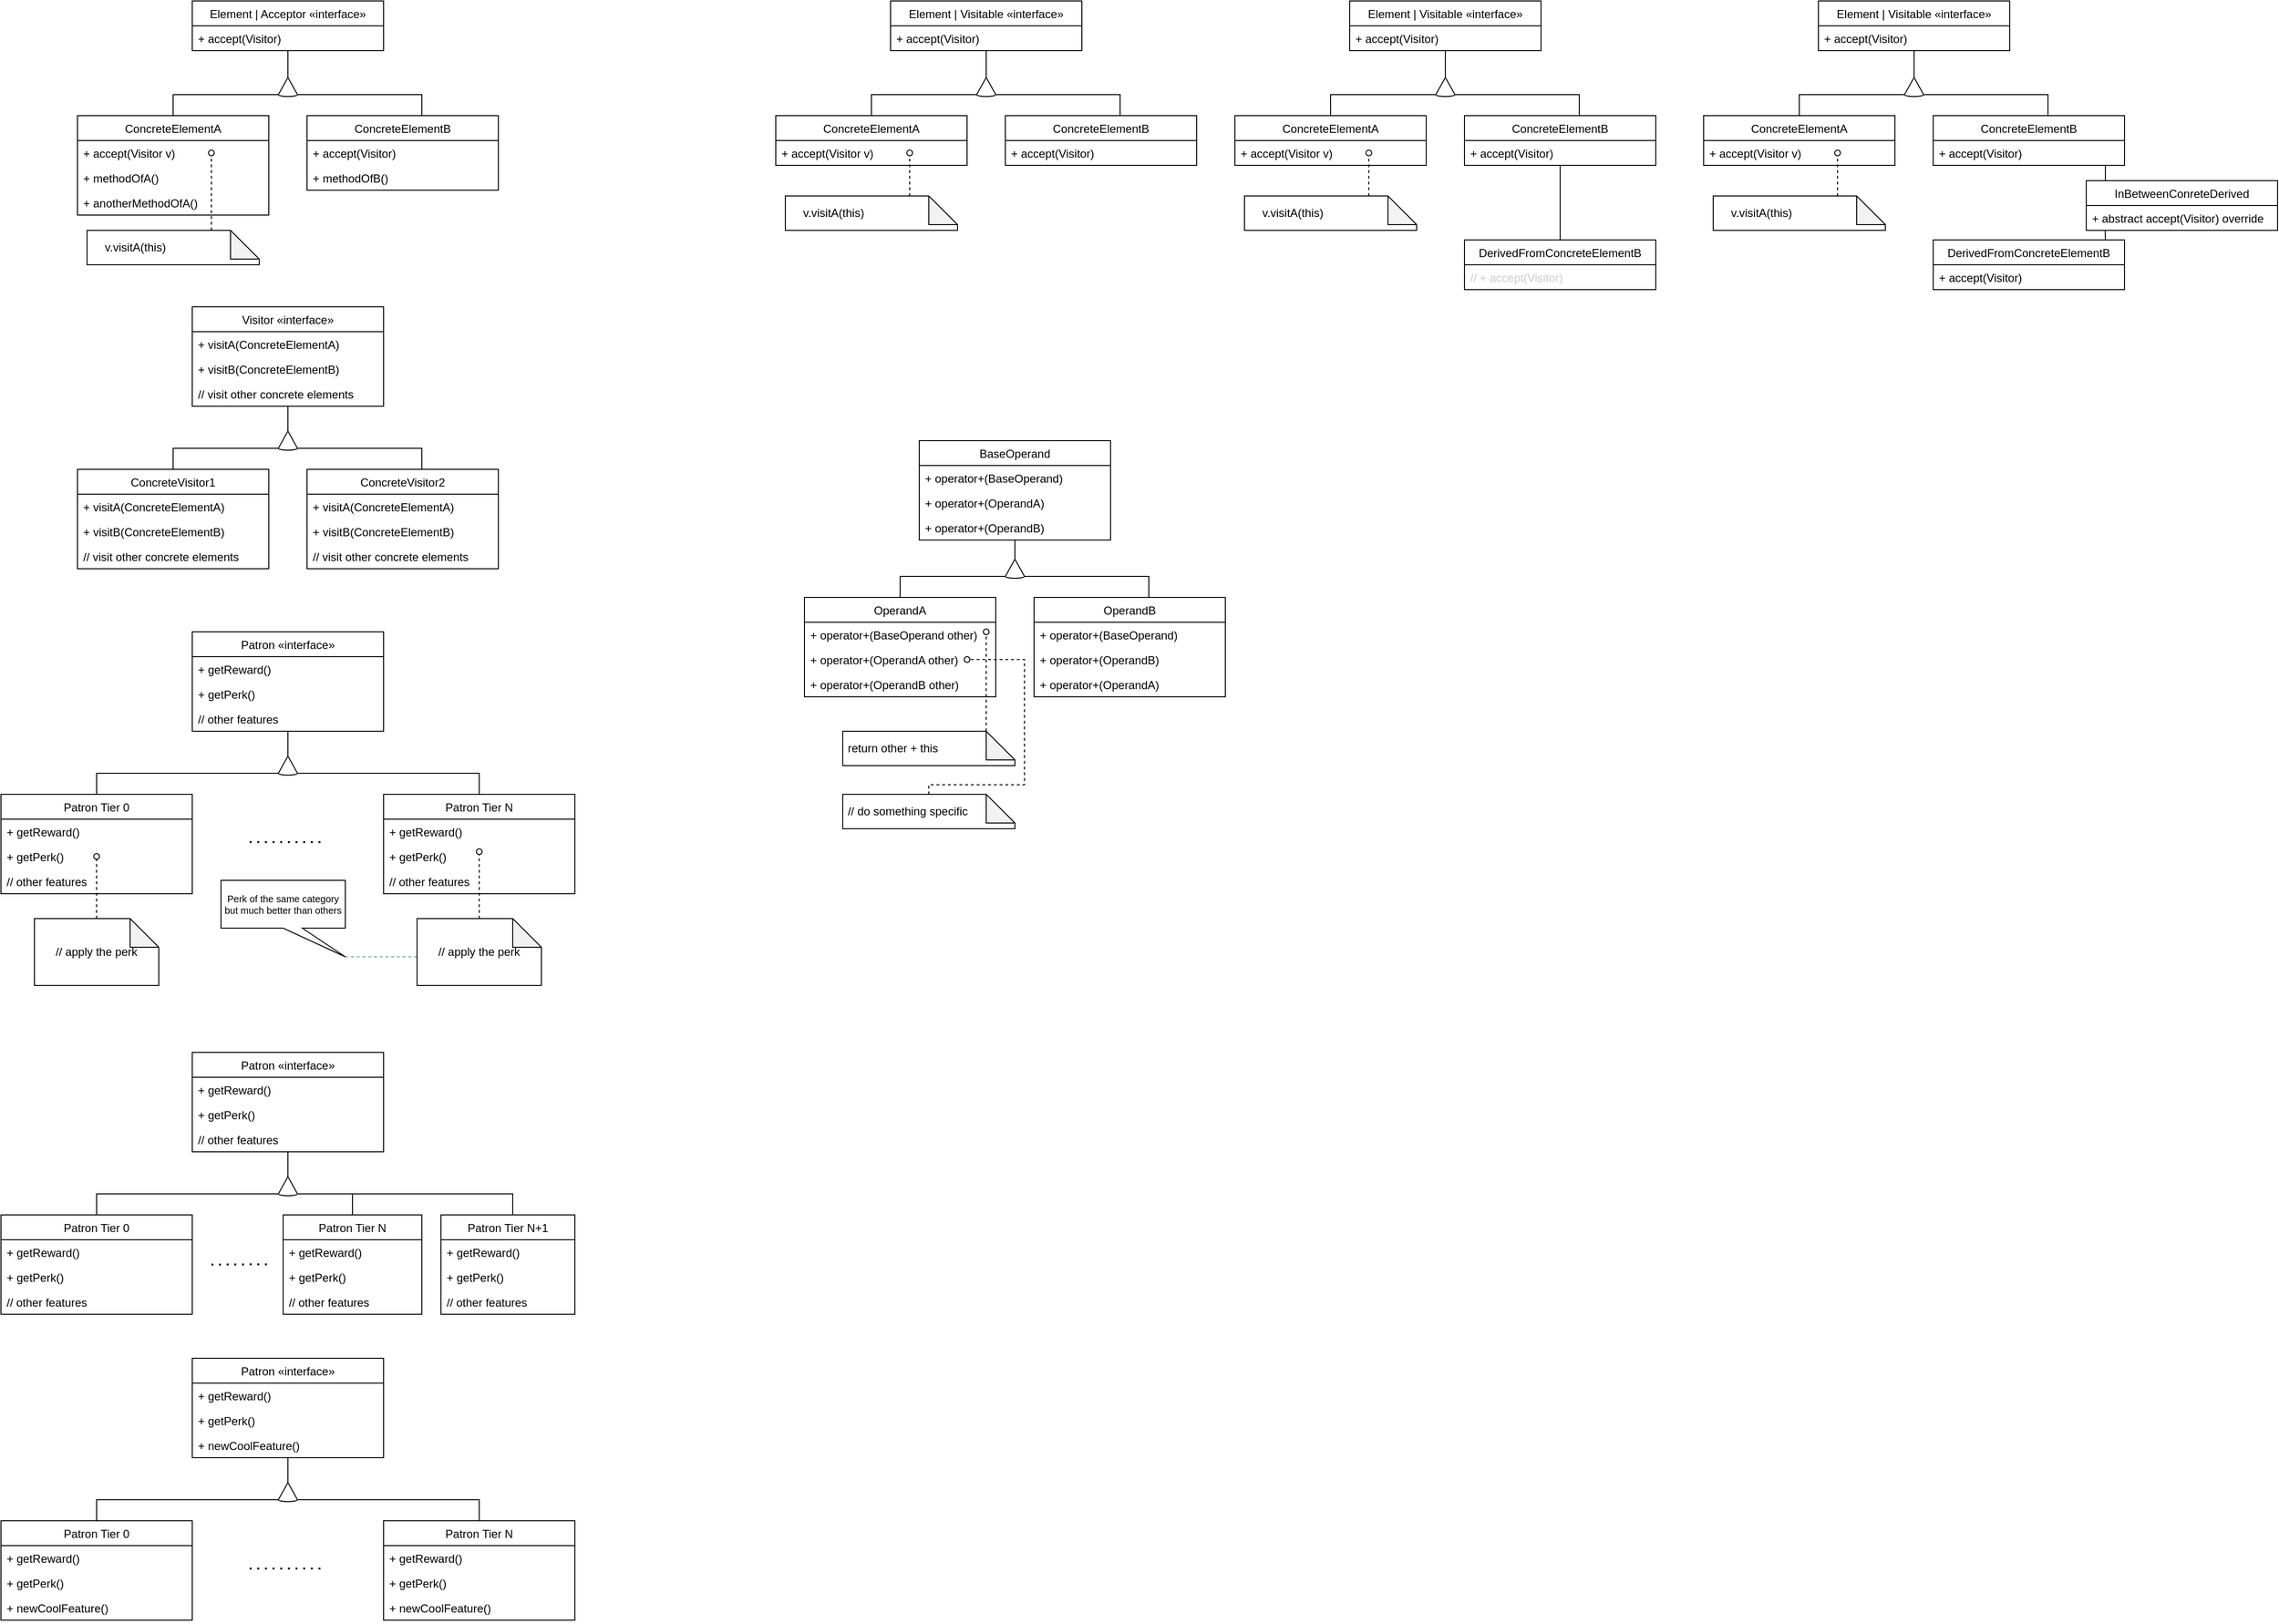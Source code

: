 <mxfile version="14.7.3" type="github">
  <diagram id="_Dd1A1KBCduR1pFw2VES" name="Page-1">
    <mxGraphModel dx="949" dy="552" grid="1" gridSize="10" guides="1" tooltips="1" connect="1" arrows="1" fold="1" page="0" pageScale="1" pageWidth="827" pageHeight="1169" math="0" shadow="0">
      <root>
        <mxCell id="0" />
        <mxCell id="1" parent="0" />
        <mxCell id="0x2X1rSJrQw2ZdYWybP3-11" value="Element | Acceptor «interface»" style="swimlane;fontStyle=0;childLayout=stackLayout;horizontal=1;startSize=26;fillColor=none;horizontalStack=0;resizeParent=1;resizeParentMax=0;resizeLast=0;collapsible=1;marginBottom=0;" parent="1" vertex="1">
          <mxGeometry x="320" y="200" width="200" height="52" as="geometry" />
        </mxCell>
        <mxCell id="0x2X1rSJrQw2ZdYWybP3-14" value="+ accept(Visitor)" style="text;strokeColor=none;fillColor=none;align=left;verticalAlign=top;spacingLeft=4;spacingRight=4;overflow=hidden;rotatable=0;points=[[0,0.5],[1,0.5]];portConstraint=eastwest;" parent="0x2X1rSJrQw2ZdYWybP3-11" vertex="1">
          <mxGeometry y="26" width="200" height="26" as="geometry" />
        </mxCell>
        <mxCell id="0x2X1rSJrQw2ZdYWybP3-24" style="edgeStyle=orthogonalEdgeStyle;rounded=0;orthogonalLoop=1;jettySize=auto;html=1;entryX=0;entryY=0;entryDx=0;entryDy=18;entryPerimeter=0;endArrow=none;endFill=0;" parent="1" source="0x2X1rSJrQw2ZdYWybP3-16" target="0x2X1rSJrQw2ZdYWybP3-20" edge="1">
          <mxGeometry relative="1" as="geometry">
            <Array as="points">
              <mxPoint x="300" y="298" />
            </Array>
          </mxGeometry>
        </mxCell>
        <mxCell id="0x2X1rSJrQw2ZdYWybP3-16" value="ConcreteElementA" style="swimlane;fontStyle=0;childLayout=stackLayout;horizontal=1;startSize=26;fillColor=none;horizontalStack=0;resizeParent=1;resizeParentMax=0;resizeLast=0;collapsible=1;marginBottom=0;" parent="1" vertex="1">
          <mxGeometry x="200" y="320" width="200" height="104" as="geometry" />
        </mxCell>
        <mxCell id="0x2X1rSJrQw2ZdYWybP3-17" value="+ accept(Visitor v)" style="text;strokeColor=none;fillColor=none;align=left;verticalAlign=top;spacingLeft=4;spacingRight=4;overflow=hidden;rotatable=0;points=[[0,0.5],[1,0.5]];portConstraint=eastwest;" parent="0x2X1rSJrQw2ZdYWybP3-16" vertex="1">
          <mxGeometry y="26" width="200" height="26" as="geometry" />
        </mxCell>
        <mxCell id="0x2X1rSJrQw2ZdYWybP3-21" value="+ methodOfA()" style="text;strokeColor=none;fillColor=none;align=left;verticalAlign=top;spacingLeft=4;spacingRight=4;overflow=hidden;rotatable=0;points=[[0,0.5],[1,0.5]];portConstraint=eastwest;" parent="0x2X1rSJrQw2ZdYWybP3-16" vertex="1">
          <mxGeometry y="52" width="200" height="26" as="geometry" />
        </mxCell>
        <mxCell id="0x2X1rSJrQw2ZdYWybP3-130" style="edgeStyle=orthogonalEdgeStyle;rounded=0;orthogonalLoop=1;jettySize=auto;html=1;dashed=1;endArrow=oval;endFill=0;" parent="0x2X1rSJrQw2ZdYWybP3-16" source="0x2X1rSJrQw2ZdYWybP3-129" edge="1">
          <mxGeometry relative="1" as="geometry">
            <mxPoint x="140.0" y="104.0" as="sourcePoint" />
            <mxPoint x="140" y="39.0" as="targetPoint" />
            <Array as="points">
              <mxPoint x="140" y="100" />
              <mxPoint x="140" y="100" />
            </Array>
          </mxGeometry>
        </mxCell>
        <mxCell id="0x2X1rSJrQw2ZdYWybP3-22" value="+ anotherMethodOfA()" style="text;strokeColor=none;fillColor=none;align=left;verticalAlign=top;spacingLeft=4;spacingRight=4;overflow=hidden;rotatable=0;points=[[0,0.5],[1,0.5]];portConstraint=eastwest;" parent="0x2X1rSJrQw2ZdYWybP3-16" vertex="1">
          <mxGeometry y="78" width="200" height="26" as="geometry" />
        </mxCell>
        <mxCell id="0x2X1rSJrQw2ZdYWybP3-25" style="edgeStyle=orthogonalEdgeStyle;rounded=0;orthogonalLoop=1;jettySize=auto;html=1;entryX=0;entryY=0;entryDx=20;entryDy=18;entryPerimeter=0;endArrow=none;endFill=0;" parent="1" source="0x2X1rSJrQw2ZdYWybP3-18" target="0x2X1rSJrQw2ZdYWybP3-20" edge="1">
          <mxGeometry relative="1" as="geometry">
            <Array as="points">
              <mxPoint x="560" y="298" />
            </Array>
          </mxGeometry>
        </mxCell>
        <mxCell id="0x2X1rSJrQw2ZdYWybP3-18" value="ConcreteElementB" style="swimlane;fontStyle=0;childLayout=stackLayout;horizontal=1;startSize=26;fillColor=none;horizontalStack=0;resizeParent=1;resizeParentMax=0;resizeLast=0;collapsible=1;marginBottom=0;" parent="1" vertex="1">
          <mxGeometry x="440" y="320" width="200" height="78" as="geometry" />
        </mxCell>
        <mxCell id="0x2X1rSJrQw2ZdYWybP3-19" value="+ accept(Visitor)" style="text;strokeColor=none;fillColor=none;align=left;verticalAlign=top;spacingLeft=4;spacingRight=4;overflow=hidden;rotatable=0;points=[[0,0.5],[1,0.5]];portConstraint=eastwest;" parent="0x2X1rSJrQw2ZdYWybP3-18" vertex="1">
          <mxGeometry y="26" width="200" height="26" as="geometry" />
        </mxCell>
        <mxCell id="0x2X1rSJrQw2ZdYWybP3-23" value="+ methodOfB()" style="text;strokeColor=none;fillColor=none;align=left;verticalAlign=top;spacingLeft=4;spacingRight=4;overflow=hidden;rotatable=0;points=[[0,0.5],[1,0.5]];portConstraint=eastwest;" parent="0x2X1rSJrQw2ZdYWybP3-18" vertex="1">
          <mxGeometry y="52" width="200" height="26" as="geometry" />
        </mxCell>
        <mxCell id="0x2X1rSJrQw2ZdYWybP3-26" style="edgeStyle=orthogonalEdgeStyle;rounded=0;orthogonalLoop=1;jettySize=auto;html=1;endArrow=none;endFill=0;" parent="1" source="0x2X1rSJrQw2ZdYWybP3-20" target="0x2X1rSJrQw2ZdYWybP3-11" edge="1">
          <mxGeometry relative="1" as="geometry" />
        </mxCell>
        <mxCell id="0x2X1rSJrQw2ZdYWybP3-20" value="" style="verticalLabelPosition=bottom;verticalAlign=top;html=1;shape=mxgraph.basic.cone2;dx=0.5;dy=0.9;" parent="1" vertex="1">
          <mxGeometry x="410" y="280" width="20" height="20" as="geometry" />
        </mxCell>
        <mxCell id="0x2X1rSJrQw2ZdYWybP3-27" value="Visitor «interface»" style="swimlane;fontStyle=0;childLayout=stackLayout;horizontal=1;startSize=26;fillColor=none;horizontalStack=0;resizeParent=1;resizeParentMax=0;resizeLast=0;collapsible=1;marginBottom=0;" parent="1" vertex="1">
          <mxGeometry x="320" y="520" width="200" height="104" as="geometry" />
        </mxCell>
        <mxCell id="0x2X1rSJrQw2ZdYWybP3-28" value="+ visitA(ConcreteElementA)" style="text;strokeColor=none;fillColor=none;align=left;verticalAlign=top;spacingLeft=4;spacingRight=4;overflow=hidden;rotatable=0;points=[[0,0.5],[1,0.5]];portConstraint=eastwest;" parent="0x2X1rSJrQw2ZdYWybP3-27" vertex="1">
          <mxGeometry y="26" width="200" height="26" as="geometry" />
        </mxCell>
        <mxCell id="0x2X1rSJrQw2ZdYWybP3-40" value="+ visitB(ConcreteElementB)" style="text;strokeColor=none;fillColor=none;align=left;verticalAlign=top;spacingLeft=4;spacingRight=4;overflow=hidden;rotatable=0;points=[[0,0.5],[1,0.5]];portConstraint=eastwest;" parent="0x2X1rSJrQw2ZdYWybP3-27" vertex="1">
          <mxGeometry y="52" width="200" height="26" as="geometry" />
        </mxCell>
        <mxCell id="0x2X1rSJrQw2ZdYWybP3-41" value="// visit other concrete elements" style="text;strokeColor=none;fillColor=none;align=left;verticalAlign=top;spacingLeft=4;spacingRight=4;overflow=hidden;rotatable=0;points=[[0,0.5],[1,0.5]];portConstraint=eastwest;" parent="0x2X1rSJrQw2ZdYWybP3-27" vertex="1">
          <mxGeometry y="78" width="200" height="26" as="geometry" />
        </mxCell>
        <mxCell id="0x2X1rSJrQw2ZdYWybP3-29" style="edgeStyle=orthogonalEdgeStyle;rounded=0;orthogonalLoop=1;jettySize=auto;html=1;entryX=0;entryY=0;entryDx=0;entryDy=18;entryPerimeter=0;endArrow=none;endFill=0;" parent="1" source="0x2X1rSJrQw2ZdYWybP3-30" target="0x2X1rSJrQw2ZdYWybP3-39" edge="1">
          <mxGeometry relative="1" as="geometry">
            <Array as="points">
              <mxPoint x="300" y="668" />
            </Array>
          </mxGeometry>
        </mxCell>
        <mxCell id="0x2X1rSJrQw2ZdYWybP3-30" value="ConcreteVisitor1" style="swimlane;fontStyle=0;childLayout=stackLayout;horizontal=1;startSize=26;fillColor=none;horizontalStack=0;resizeParent=1;resizeParentMax=0;resizeLast=0;collapsible=1;marginBottom=0;" parent="1" vertex="1">
          <mxGeometry x="200" y="690" width="200" height="104" as="geometry" />
        </mxCell>
        <mxCell id="0x2X1rSJrQw2ZdYWybP3-42" value="+ visitA(ConcreteElementA)" style="text;strokeColor=none;fillColor=none;align=left;verticalAlign=top;spacingLeft=4;spacingRight=4;overflow=hidden;rotatable=0;points=[[0,0.5],[1,0.5]];portConstraint=eastwest;" parent="0x2X1rSJrQw2ZdYWybP3-30" vertex="1">
          <mxGeometry y="26" width="200" height="26" as="geometry" />
        </mxCell>
        <mxCell id="0x2X1rSJrQw2ZdYWybP3-43" value="+ visitB(ConcreteElementB)" style="text;strokeColor=none;fillColor=none;align=left;verticalAlign=top;spacingLeft=4;spacingRight=4;overflow=hidden;rotatable=0;points=[[0,0.5],[1,0.5]];portConstraint=eastwest;" parent="0x2X1rSJrQw2ZdYWybP3-30" vertex="1">
          <mxGeometry y="52" width="200" height="26" as="geometry" />
        </mxCell>
        <mxCell id="0x2X1rSJrQw2ZdYWybP3-44" value="// visit other concrete elements" style="text;strokeColor=none;fillColor=none;align=left;verticalAlign=top;spacingLeft=4;spacingRight=4;overflow=hidden;rotatable=0;points=[[0,0.5],[1,0.5]];portConstraint=eastwest;" parent="0x2X1rSJrQw2ZdYWybP3-30" vertex="1">
          <mxGeometry y="78" width="200" height="26" as="geometry" />
        </mxCell>
        <mxCell id="0x2X1rSJrQw2ZdYWybP3-34" style="edgeStyle=orthogonalEdgeStyle;rounded=0;orthogonalLoop=1;jettySize=auto;html=1;entryX=0;entryY=0;entryDx=20;entryDy=18;entryPerimeter=0;endArrow=none;endFill=0;" parent="1" source="0x2X1rSJrQw2ZdYWybP3-35" target="0x2X1rSJrQw2ZdYWybP3-39" edge="1">
          <mxGeometry relative="1" as="geometry">
            <Array as="points">
              <mxPoint x="560" y="668" />
            </Array>
          </mxGeometry>
        </mxCell>
        <mxCell id="0x2X1rSJrQw2ZdYWybP3-35" value="ConcreteVisitor2" style="swimlane;fontStyle=0;childLayout=stackLayout;horizontal=1;startSize=26;fillColor=none;horizontalStack=0;resizeParent=1;resizeParentMax=0;resizeLast=0;collapsible=1;marginBottom=0;" parent="1" vertex="1">
          <mxGeometry x="440" y="690" width="200" height="104" as="geometry" />
        </mxCell>
        <mxCell id="0x2X1rSJrQw2ZdYWybP3-45" value="+ visitA(ConcreteElementA)" style="text;strokeColor=none;fillColor=none;align=left;verticalAlign=top;spacingLeft=4;spacingRight=4;overflow=hidden;rotatable=0;points=[[0,0.5],[1,0.5]];portConstraint=eastwest;" parent="0x2X1rSJrQw2ZdYWybP3-35" vertex="1">
          <mxGeometry y="26" width="200" height="26" as="geometry" />
        </mxCell>
        <mxCell id="0x2X1rSJrQw2ZdYWybP3-47" value="+ visitB(ConcreteElementB)" style="text;strokeColor=none;fillColor=none;align=left;verticalAlign=top;spacingLeft=4;spacingRight=4;overflow=hidden;rotatable=0;points=[[0,0.5],[1,0.5]];portConstraint=eastwest;" parent="0x2X1rSJrQw2ZdYWybP3-35" vertex="1">
          <mxGeometry y="52" width="200" height="26" as="geometry" />
        </mxCell>
        <mxCell id="0x2X1rSJrQw2ZdYWybP3-46" value="// visit other concrete elements" style="text;strokeColor=none;fillColor=none;align=left;verticalAlign=top;spacingLeft=4;spacingRight=4;overflow=hidden;rotatable=0;points=[[0,0.5],[1,0.5]];portConstraint=eastwest;" parent="0x2X1rSJrQw2ZdYWybP3-35" vertex="1">
          <mxGeometry y="78" width="200" height="26" as="geometry" />
        </mxCell>
        <mxCell id="0x2X1rSJrQw2ZdYWybP3-38" style="edgeStyle=orthogonalEdgeStyle;rounded=0;orthogonalLoop=1;jettySize=auto;html=1;endArrow=none;endFill=0;" parent="1" source="0x2X1rSJrQw2ZdYWybP3-39" target="0x2X1rSJrQw2ZdYWybP3-27" edge="1">
          <mxGeometry relative="1" as="geometry" />
        </mxCell>
        <mxCell id="0x2X1rSJrQw2ZdYWybP3-39" value="" style="verticalLabelPosition=bottom;verticalAlign=top;html=1;shape=mxgraph.basic.cone2;dx=0.5;dy=0.9;" parent="1" vertex="1">
          <mxGeometry x="410" y="650" width="20" height="20" as="geometry" />
        </mxCell>
        <mxCell id="0x2X1rSJrQw2ZdYWybP3-53" value="Patron «interface»" style="swimlane;fontStyle=0;childLayout=stackLayout;horizontal=1;startSize=26;fillColor=#FFFFFF;horizontalStack=0;resizeParent=1;resizeParentMax=0;resizeLast=0;collapsible=1;marginBottom=0;" parent="1" vertex="1">
          <mxGeometry x="320" y="860" width="200" height="104" as="geometry" />
        </mxCell>
        <mxCell id="0x2X1rSJrQw2ZdYWybP3-54" value="+ getReward()" style="text;strokeColor=none;fillColor=none;align=left;verticalAlign=top;spacingLeft=4;spacingRight=4;overflow=hidden;rotatable=0;points=[[0,0.5],[1,0.5]];portConstraint=eastwest;" parent="0x2X1rSJrQw2ZdYWybP3-53" vertex="1">
          <mxGeometry y="26" width="200" height="26" as="geometry" />
        </mxCell>
        <mxCell id="0x2X1rSJrQw2ZdYWybP3-55" value="+ getPerk()" style="text;strokeColor=none;fillColor=none;align=left;verticalAlign=top;spacingLeft=4;spacingRight=4;overflow=hidden;rotatable=0;points=[[0,0.5],[1,0.5]];portConstraint=eastwest;" parent="0x2X1rSJrQw2ZdYWybP3-53" vertex="1">
          <mxGeometry y="52" width="200" height="26" as="geometry" />
        </mxCell>
        <mxCell id="0x2X1rSJrQw2ZdYWybP3-56" value="// other features" style="text;strokeColor=none;fillColor=none;align=left;verticalAlign=top;spacingLeft=4;spacingRight=4;overflow=hidden;rotatable=0;points=[[0,0.5],[1,0.5]];portConstraint=eastwest;" parent="0x2X1rSJrQw2ZdYWybP3-53" vertex="1">
          <mxGeometry y="78" width="200" height="26" as="geometry" />
        </mxCell>
        <mxCell id="0x2X1rSJrQw2ZdYWybP3-57" style="edgeStyle=orthogonalEdgeStyle;rounded=0;orthogonalLoop=1;jettySize=auto;html=1;entryX=0;entryY=0;entryDx=0;entryDy=18;entryPerimeter=0;endArrow=none;endFill=0;" parent="1" source="0x2X1rSJrQw2ZdYWybP3-58" target="0x2X1rSJrQw2ZdYWybP3-68" edge="1">
          <mxGeometry relative="1" as="geometry">
            <Array as="points">
              <mxPoint x="220" y="1008" />
            </Array>
          </mxGeometry>
        </mxCell>
        <mxCell id="0x2X1rSJrQw2ZdYWybP3-58" value="Patron Tier 0" style="swimlane;fontStyle=0;childLayout=stackLayout;horizontal=1;startSize=26;fillColor=none;horizontalStack=0;resizeParent=1;resizeParentMax=0;resizeLast=0;collapsible=1;marginBottom=0;" parent="1" vertex="1">
          <mxGeometry x="120" y="1030" width="200" height="104" as="geometry" />
        </mxCell>
        <mxCell id="0x2X1rSJrQw2ZdYWybP3-59" value="+ getReward()" style="text;strokeColor=none;fillColor=none;align=left;verticalAlign=top;spacingLeft=4;spacingRight=4;overflow=hidden;rotatable=0;points=[[0,0.5],[1,0.5]];portConstraint=eastwest;" parent="0x2X1rSJrQw2ZdYWybP3-58" vertex="1">
          <mxGeometry y="26" width="200" height="26" as="geometry" />
        </mxCell>
        <mxCell id="0x2X1rSJrQw2ZdYWybP3-60" value="+ getPerk()" style="text;strokeColor=none;fillColor=none;align=left;verticalAlign=top;spacingLeft=4;spacingRight=4;overflow=hidden;rotatable=0;points=[[0,0.5],[1,0.5]];portConstraint=eastwest;" parent="0x2X1rSJrQw2ZdYWybP3-58" vertex="1">
          <mxGeometry y="52" width="200" height="26" as="geometry" />
        </mxCell>
        <mxCell id="0x2X1rSJrQw2ZdYWybP3-61" value="// other features" style="text;strokeColor=none;fillColor=none;align=left;verticalAlign=top;spacingLeft=4;spacingRight=4;overflow=hidden;rotatable=0;points=[[0,0.5],[1,0.5]];portConstraint=eastwest;" parent="0x2X1rSJrQw2ZdYWybP3-58" vertex="1">
          <mxGeometry y="78" width="200" height="26" as="geometry" />
        </mxCell>
        <mxCell id="0x2X1rSJrQw2ZdYWybP3-62" style="edgeStyle=orthogonalEdgeStyle;rounded=0;orthogonalLoop=1;jettySize=auto;html=1;entryX=0;entryY=0;entryDx=20;entryDy=18;entryPerimeter=0;endArrow=none;endFill=0;" parent="1" source="0x2X1rSJrQw2ZdYWybP3-63" target="0x2X1rSJrQw2ZdYWybP3-68" edge="1">
          <mxGeometry relative="1" as="geometry">
            <Array as="points">
              <mxPoint x="620" y="1008" />
            </Array>
          </mxGeometry>
        </mxCell>
        <mxCell id="0x2X1rSJrQw2ZdYWybP3-63" value="Patron Tier N" style="swimlane;fontStyle=0;childLayout=stackLayout;horizontal=1;startSize=26;fillColor=none;horizontalStack=0;resizeParent=1;resizeParentMax=0;resizeLast=0;collapsible=1;marginBottom=0;" parent="1" vertex="1">
          <mxGeometry x="520" y="1030" width="200" height="104" as="geometry" />
        </mxCell>
        <mxCell id="0x2X1rSJrQw2ZdYWybP3-69" value="+ getReward()" style="text;strokeColor=none;fillColor=none;align=left;verticalAlign=top;spacingLeft=4;spacingRight=4;overflow=hidden;rotatable=0;points=[[0,0.5],[1,0.5]];portConstraint=eastwest;" parent="0x2X1rSJrQw2ZdYWybP3-63" vertex="1">
          <mxGeometry y="26" width="200" height="26" as="geometry" />
        </mxCell>
        <mxCell id="0x2X1rSJrQw2ZdYWybP3-70" value="+ getPerk()" style="text;strokeColor=none;fillColor=none;align=left;verticalAlign=top;spacingLeft=4;spacingRight=4;overflow=hidden;rotatable=0;points=[[0,0.5],[1,0.5]];portConstraint=eastwest;" parent="0x2X1rSJrQw2ZdYWybP3-63" vertex="1">
          <mxGeometry y="52" width="200" height="26" as="geometry" />
        </mxCell>
        <mxCell id="0x2X1rSJrQw2ZdYWybP3-71" value="// other features" style="text;strokeColor=none;fillColor=none;align=left;verticalAlign=top;spacingLeft=4;spacingRight=4;overflow=hidden;rotatable=0;points=[[0,0.5],[1,0.5]];portConstraint=eastwest;" parent="0x2X1rSJrQw2ZdYWybP3-63" vertex="1">
          <mxGeometry y="78" width="200" height="26" as="geometry" />
        </mxCell>
        <mxCell id="0x2X1rSJrQw2ZdYWybP3-82" style="edgeStyle=orthogonalEdgeStyle;rounded=0;orthogonalLoop=1;jettySize=auto;html=1;dashed=1;endArrow=oval;endFill=0;exitX=0.5;exitY=0;exitDx=0;exitDy=0;exitPerimeter=0;" parent="0x2X1rSJrQw2ZdYWybP3-63" source="0x2X1rSJrQw2ZdYWybP3-76" edge="1">
          <mxGeometry relative="1" as="geometry">
            <mxPoint x="99.8" y="123.5" as="sourcePoint" />
            <mxPoint x="100" y="60" as="targetPoint" />
            <Array as="points">
              <mxPoint x="100" y="60" />
              <mxPoint x="100" y="60" />
            </Array>
          </mxGeometry>
        </mxCell>
        <mxCell id="0x2X1rSJrQw2ZdYWybP3-67" style="edgeStyle=orthogonalEdgeStyle;rounded=0;orthogonalLoop=1;jettySize=auto;html=1;endArrow=none;endFill=0;" parent="1" source="0x2X1rSJrQw2ZdYWybP3-68" target="0x2X1rSJrQw2ZdYWybP3-53" edge="1">
          <mxGeometry relative="1" as="geometry" />
        </mxCell>
        <mxCell id="0x2X1rSJrQw2ZdYWybP3-68" value="" style="verticalLabelPosition=bottom;verticalAlign=top;html=1;shape=mxgraph.basic.cone2;dx=0.5;dy=0.9;" parent="1" vertex="1">
          <mxGeometry x="410" y="990" width="20" height="20" as="geometry" />
        </mxCell>
        <mxCell id="0x2X1rSJrQw2ZdYWybP3-72" value="" style="endArrow=none;dashed=1;html=1;dashPattern=1 3;strokeWidth=2;" parent="1" edge="1">
          <mxGeometry width="50" height="50" relative="1" as="geometry">
            <mxPoint x="380" y="1080" as="sourcePoint" />
            <mxPoint x="460" y="1080" as="targetPoint" />
          </mxGeometry>
        </mxCell>
        <mxCell id="0x2X1rSJrQw2ZdYWybP3-81" style="edgeStyle=orthogonalEdgeStyle;rounded=0;orthogonalLoop=1;jettySize=auto;html=1;dashed=1;endArrow=oval;endFill=0;" parent="1" source="0x2X1rSJrQw2ZdYWybP3-73" edge="1">
          <mxGeometry relative="1" as="geometry">
            <mxPoint x="220" y="1095" as="targetPoint" />
            <Array as="points">
              <mxPoint x="220" y="1095" />
            </Array>
          </mxGeometry>
        </mxCell>
        <mxCell id="0x2X1rSJrQw2ZdYWybP3-73" value="// apply the perk" style="shape=note;whiteSpace=wrap;html=1;backgroundOutline=1;darkOpacity=0.05;" parent="1" vertex="1">
          <mxGeometry x="155" y="1160" width="130" height="70" as="geometry" />
        </mxCell>
        <mxCell id="0x2X1rSJrQw2ZdYWybP3-80" style="edgeStyle=orthogonalEdgeStyle;rounded=0;orthogonalLoop=1;jettySize=auto;html=1;entryX=0;entryY=0;entryDx=130;entryDy=80;entryPerimeter=0;endArrow=none;endFill=0;dashed=1;strokeColor=#67AB9F;" parent="1" source="0x2X1rSJrQw2ZdYWybP3-76" target="0x2X1rSJrQw2ZdYWybP3-77" edge="1">
          <mxGeometry relative="1" as="geometry">
            <Array as="points">
              <mxPoint x="490" y="1200" />
              <mxPoint x="490" y="1200" />
            </Array>
          </mxGeometry>
        </mxCell>
        <mxCell id="0x2X1rSJrQw2ZdYWybP3-76" value="// apply the perk" style="shape=note;whiteSpace=wrap;html=1;backgroundOutline=1;darkOpacity=0.05;" parent="1" vertex="1">
          <mxGeometry x="555" y="1160" width="130" height="70" as="geometry" />
        </mxCell>
        <mxCell id="0x2X1rSJrQw2ZdYWybP3-77" value="&lt;div style=&quot;font-size: 10px&quot;&gt;&lt;font style=&quot;font-size: 10px&quot;&gt;Perk of the same category&lt;br&gt;&lt;/font&gt;&lt;/div&gt;&lt;div style=&quot;font-size: 10px&quot;&gt;&lt;font style=&quot;font-size: 10px&quot;&gt;but much better than others&lt;/font&gt;&lt;/div&gt;" style="shape=callout;whiteSpace=wrap;html=1;perimeter=calloutPerimeter;position2=1;" parent="1" vertex="1">
          <mxGeometry x="350" y="1120" width="130" height="80" as="geometry" />
        </mxCell>
        <mxCell id="0x2X1rSJrQw2ZdYWybP3-83" value="Patron «interface»" style="swimlane;fontStyle=0;childLayout=stackLayout;horizontal=1;startSize=26;fillColor=#FFFFFF;horizontalStack=0;resizeParent=1;resizeParentMax=0;resizeLast=0;collapsible=1;marginBottom=0;" parent="1" vertex="1">
          <mxGeometry x="320" y="1300" width="200" height="104" as="geometry" />
        </mxCell>
        <mxCell id="0x2X1rSJrQw2ZdYWybP3-84" value="+ getReward()" style="text;strokeColor=none;fillColor=none;align=left;verticalAlign=top;spacingLeft=4;spacingRight=4;overflow=hidden;rotatable=0;points=[[0,0.5],[1,0.5]];portConstraint=eastwest;" parent="0x2X1rSJrQw2ZdYWybP3-83" vertex="1">
          <mxGeometry y="26" width="200" height="26" as="geometry" />
        </mxCell>
        <mxCell id="0x2X1rSJrQw2ZdYWybP3-85" value="+ getPerk()" style="text;strokeColor=none;fillColor=none;align=left;verticalAlign=top;spacingLeft=4;spacingRight=4;overflow=hidden;rotatable=0;points=[[0,0.5],[1,0.5]];portConstraint=eastwest;" parent="0x2X1rSJrQw2ZdYWybP3-83" vertex="1">
          <mxGeometry y="52" width="200" height="26" as="geometry" />
        </mxCell>
        <mxCell id="0x2X1rSJrQw2ZdYWybP3-86" value="// other features" style="text;strokeColor=none;fillColor=none;align=left;verticalAlign=top;spacingLeft=4;spacingRight=4;overflow=hidden;rotatable=0;points=[[0,0.5],[1,0.5]];portConstraint=eastwest;" parent="0x2X1rSJrQw2ZdYWybP3-83" vertex="1">
          <mxGeometry y="78" width="200" height="26" as="geometry" />
        </mxCell>
        <mxCell id="0x2X1rSJrQw2ZdYWybP3-87" style="edgeStyle=orthogonalEdgeStyle;rounded=0;orthogonalLoop=1;jettySize=auto;html=1;entryX=0;entryY=0;entryDx=0;entryDy=18;entryPerimeter=0;endArrow=none;endFill=0;" parent="1" source="0x2X1rSJrQw2ZdYWybP3-88" target="0x2X1rSJrQw2ZdYWybP3-99" edge="1">
          <mxGeometry relative="1" as="geometry">
            <Array as="points">
              <mxPoint x="220" y="1448" />
            </Array>
          </mxGeometry>
        </mxCell>
        <mxCell id="0x2X1rSJrQw2ZdYWybP3-88" value="Patron Tier 0" style="swimlane;fontStyle=0;childLayout=stackLayout;horizontal=1;startSize=26;fillColor=none;horizontalStack=0;resizeParent=1;resizeParentMax=0;resizeLast=0;collapsible=1;marginBottom=0;" parent="1" vertex="1">
          <mxGeometry x="120" y="1470" width="200" height="104" as="geometry" />
        </mxCell>
        <mxCell id="0x2X1rSJrQw2ZdYWybP3-89" value="+ getReward()" style="text;strokeColor=none;fillColor=none;align=left;verticalAlign=top;spacingLeft=4;spacingRight=4;overflow=hidden;rotatable=0;points=[[0,0.5],[1,0.5]];portConstraint=eastwest;" parent="0x2X1rSJrQw2ZdYWybP3-88" vertex="1">
          <mxGeometry y="26" width="200" height="26" as="geometry" />
        </mxCell>
        <mxCell id="0x2X1rSJrQw2ZdYWybP3-90" value="+ getPerk()" style="text;strokeColor=none;fillColor=none;align=left;verticalAlign=top;spacingLeft=4;spacingRight=4;overflow=hidden;rotatable=0;points=[[0,0.5],[1,0.5]];portConstraint=eastwest;" parent="0x2X1rSJrQw2ZdYWybP3-88" vertex="1">
          <mxGeometry y="52" width="200" height="26" as="geometry" />
        </mxCell>
        <mxCell id="0x2X1rSJrQw2ZdYWybP3-91" value="// other features" style="text;strokeColor=none;fillColor=none;align=left;verticalAlign=top;spacingLeft=4;spacingRight=4;overflow=hidden;rotatable=0;points=[[0,0.5],[1,0.5]];portConstraint=eastwest;" parent="0x2X1rSJrQw2ZdYWybP3-88" vertex="1">
          <mxGeometry y="78" width="200" height="26" as="geometry" />
        </mxCell>
        <mxCell id="0x2X1rSJrQw2ZdYWybP3-92" style="edgeStyle=orthogonalEdgeStyle;rounded=0;orthogonalLoop=1;jettySize=auto;html=1;entryX=0;entryY=0;entryDx=20;entryDy=18;entryPerimeter=0;endArrow=none;endFill=0;" parent="1" source="0x2X1rSJrQw2ZdYWybP3-93" target="0x2X1rSJrQw2ZdYWybP3-99" edge="1">
          <mxGeometry relative="1" as="geometry">
            <Array as="points">
              <mxPoint x="488" y="1448" />
            </Array>
          </mxGeometry>
        </mxCell>
        <mxCell id="0x2X1rSJrQw2ZdYWybP3-93" value="Patron Tier N" style="swimlane;fontStyle=0;childLayout=stackLayout;horizontal=1;startSize=26;fillColor=none;horizontalStack=0;resizeParent=1;resizeParentMax=0;resizeLast=0;collapsible=1;marginBottom=0;" parent="1" vertex="1">
          <mxGeometry x="415" y="1470" width="145" height="104" as="geometry" />
        </mxCell>
        <mxCell id="0x2X1rSJrQw2ZdYWybP3-94" value="+ getReward()" style="text;strokeColor=none;fillColor=none;align=left;verticalAlign=top;spacingLeft=4;spacingRight=4;overflow=hidden;rotatable=0;points=[[0,0.5],[1,0.5]];portConstraint=eastwest;" parent="0x2X1rSJrQw2ZdYWybP3-93" vertex="1">
          <mxGeometry y="26" width="145" height="26" as="geometry" />
        </mxCell>
        <mxCell id="0x2X1rSJrQw2ZdYWybP3-95" value="+ getPerk()" style="text;strokeColor=none;fillColor=none;align=left;verticalAlign=top;spacingLeft=4;spacingRight=4;overflow=hidden;rotatable=0;points=[[0,0.5],[1,0.5]];portConstraint=eastwest;" parent="0x2X1rSJrQw2ZdYWybP3-93" vertex="1">
          <mxGeometry y="52" width="145" height="26" as="geometry" />
        </mxCell>
        <mxCell id="0x2X1rSJrQw2ZdYWybP3-96" value="// other features" style="text;strokeColor=none;fillColor=none;align=left;verticalAlign=top;spacingLeft=4;spacingRight=4;overflow=hidden;rotatable=0;points=[[0,0.5],[1,0.5]];portConstraint=eastwest;" parent="0x2X1rSJrQw2ZdYWybP3-93" vertex="1">
          <mxGeometry y="78" width="145" height="26" as="geometry" />
        </mxCell>
        <mxCell id="0x2X1rSJrQw2ZdYWybP3-98" style="edgeStyle=orthogonalEdgeStyle;rounded=0;orthogonalLoop=1;jettySize=auto;html=1;endArrow=none;endFill=0;" parent="1" source="0x2X1rSJrQw2ZdYWybP3-99" target="0x2X1rSJrQw2ZdYWybP3-83" edge="1">
          <mxGeometry relative="1" as="geometry" />
        </mxCell>
        <mxCell id="0x2X1rSJrQw2ZdYWybP3-99" value="" style="verticalLabelPosition=bottom;verticalAlign=top;html=1;shape=mxgraph.basic.cone2;dx=0.5;dy=0.9;" parent="1" vertex="1">
          <mxGeometry x="410" y="1430" width="20" height="20" as="geometry" />
        </mxCell>
        <mxCell id="0x2X1rSJrQw2ZdYWybP3-100" value="" style="endArrow=none;dashed=1;html=1;dashPattern=1 3;strokeWidth=2;" parent="1" edge="1">
          <mxGeometry width="50" height="50" relative="1" as="geometry">
            <mxPoint x="340" y="1522" as="sourcePoint" />
            <mxPoint x="400" y="1521.71" as="targetPoint" />
          </mxGeometry>
        </mxCell>
        <mxCell id="0x2X1rSJrQw2ZdYWybP3-106" value="Patron «interface»" style="swimlane;fontStyle=0;childLayout=stackLayout;horizontal=1;startSize=26;fillColor=#FFFFFF;horizontalStack=0;resizeParent=1;resizeParentMax=0;resizeLast=0;collapsible=1;marginBottom=0;" parent="1" vertex="1">
          <mxGeometry x="320" y="1620" width="200" height="104" as="geometry" />
        </mxCell>
        <mxCell id="0x2X1rSJrQw2ZdYWybP3-107" value="+ getReward()" style="text;strokeColor=none;fillColor=none;align=left;verticalAlign=top;spacingLeft=4;spacingRight=4;overflow=hidden;rotatable=0;points=[[0,0.5],[1,0.5]];portConstraint=eastwest;" parent="0x2X1rSJrQw2ZdYWybP3-106" vertex="1">
          <mxGeometry y="26" width="200" height="26" as="geometry" />
        </mxCell>
        <mxCell id="0x2X1rSJrQw2ZdYWybP3-108" value="+ getPerk()" style="text;strokeColor=none;fillColor=none;align=left;verticalAlign=top;spacingLeft=4;spacingRight=4;overflow=hidden;rotatable=0;points=[[0,0.5],[1,0.5]];portConstraint=eastwest;" parent="0x2X1rSJrQw2ZdYWybP3-106" vertex="1">
          <mxGeometry y="52" width="200" height="26" as="geometry" />
        </mxCell>
        <mxCell id="0x2X1rSJrQw2ZdYWybP3-109" value="+ newCoolFeature()" style="text;strokeColor=none;fillColor=none;align=left;verticalAlign=top;spacingLeft=4;spacingRight=4;overflow=hidden;rotatable=0;points=[[0,0.5],[1,0.5]];portConstraint=eastwest;" parent="0x2X1rSJrQw2ZdYWybP3-106" vertex="1">
          <mxGeometry y="78" width="200" height="26" as="geometry" />
        </mxCell>
        <mxCell id="0x2X1rSJrQw2ZdYWybP3-110" style="edgeStyle=orthogonalEdgeStyle;rounded=0;orthogonalLoop=1;jettySize=auto;html=1;entryX=0;entryY=0;entryDx=0;entryDy=18;entryPerimeter=0;endArrow=none;endFill=0;" parent="1" source="0x2X1rSJrQw2ZdYWybP3-111" target="0x2X1rSJrQw2ZdYWybP3-121" edge="1">
          <mxGeometry relative="1" as="geometry">
            <Array as="points">
              <mxPoint x="220" y="1768" />
            </Array>
          </mxGeometry>
        </mxCell>
        <mxCell id="0x2X1rSJrQw2ZdYWybP3-111" value="Patron Tier 0" style="swimlane;fontStyle=0;childLayout=stackLayout;horizontal=1;startSize=26;fillColor=none;horizontalStack=0;resizeParent=1;resizeParentMax=0;resizeLast=0;collapsible=1;marginBottom=0;" parent="1" vertex="1">
          <mxGeometry x="120" y="1790" width="200" height="104" as="geometry" />
        </mxCell>
        <mxCell id="0x2X1rSJrQw2ZdYWybP3-112" value="+ getReward()" style="text;strokeColor=none;fillColor=none;align=left;verticalAlign=top;spacingLeft=4;spacingRight=4;overflow=hidden;rotatable=0;points=[[0,0.5],[1,0.5]];portConstraint=eastwest;" parent="0x2X1rSJrQw2ZdYWybP3-111" vertex="1">
          <mxGeometry y="26" width="200" height="26" as="geometry" />
        </mxCell>
        <mxCell id="0x2X1rSJrQw2ZdYWybP3-113" value="+ getPerk()" style="text;strokeColor=none;fillColor=none;align=left;verticalAlign=top;spacingLeft=4;spacingRight=4;overflow=hidden;rotatable=0;points=[[0,0.5],[1,0.5]];portConstraint=eastwest;" parent="0x2X1rSJrQw2ZdYWybP3-111" vertex="1">
          <mxGeometry y="52" width="200" height="26" as="geometry" />
        </mxCell>
        <mxCell id="0x2X1rSJrQw2ZdYWybP3-114" value="+ newCoolFeature()" style="text;strokeColor=none;fillColor=none;align=left;verticalAlign=top;spacingLeft=4;spacingRight=4;overflow=hidden;rotatable=0;points=[[0,0.5],[1,0.5]];portConstraint=eastwest;" parent="0x2X1rSJrQw2ZdYWybP3-111" vertex="1">
          <mxGeometry y="78" width="200" height="26" as="geometry" />
        </mxCell>
        <mxCell id="0x2X1rSJrQw2ZdYWybP3-115" style="edgeStyle=orthogonalEdgeStyle;rounded=0;orthogonalLoop=1;jettySize=auto;html=1;entryX=0;entryY=0;entryDx=20;entryDy=18;entryPerimeter=0;endArrow=none;endFill=0;" parent="1" source="0x2X1rSJrQw2ZdYWybP3-116" target="0x2X1rSJrQw2ZdYWybP3-121" edge="1">
          <mxGeometry relative="1" as="geometry">
            <Array as="points">
              <mxPoint x="620" y="1768" />
            </Array>
          </mxGeometry>
        </mxCell>
        <mxCell id="0x2X1rSJrQw2ZdYWybP3-116" value="Patron Tier N" style="swimlane;fontStyle=0;childLayout=stackLayout;horizontal=1;startSize=26;fillColor=none;horizontalStack=0;resizeParent=1;resizeParentMax=0;resizeLast=0;collapsible=1;marginBottom=0;" parent="1" vertex="1">
          <mxGeometry x="520" y="1790" width="200" height="104" as="geometry" />
        </mxCell>
        <mxCell id="0x2X1rSJrQw2ZdYWybP3-117" value="+ getReward()" style="text;strokeColor=none;fillColor=none;align=left;verticalAlign=top;spacingLeft=4;spacingRight=4;overflow=hidden;rotatable=0;points=[[0,0.5],[1,0.5]];portConstraint=eastwest;" parent="0x2X1rSJrQw2ZdYWybP3-116" vertex="1">
          <mxGeometry y="26" width="200" height="26" as="geometry" />
        </mxCell>
        <mxCell id="0x2X1rSJrQw2ZdYWybP3-118" value="+ getPerk()" style="text;strokeColor=none;fillColor=none;align=left;verticalAlign=top;spacingLeft=4;spacingRight=4;overflow=hidden;rotatable=0;points=[[0,0.5],[1,0.5]];portConstraint=eastwest;" parent="0x2X1rSJrQw2ZdYWybP3-116" vertex="1">
          <mxGeometry y="52" width="200" height="26" as="geometry" />
        </mxCell>
        <mxCell id="0x2X1rSJrQw2ZdYWybP3-119" value="+ newCoolFeature()" style="text;strokeColor=none;fillColor=none;align=left;verticalAlign=top;spacingLeft=4;spacingRight=4;overflow=hidden;rotatable=0;points=[[0,0.5],[1,0.5]];portConstraint=eastwest;" parent="0x2X1rSJrQw2ZdYWybP3-116" vertex="1">
          <mxGeometry y="78" width="200" height="26" as="geometry" />
        </mxCell>
        <mxCell id="0x2X1rSJrQw2ZdYWybP3-120" style="edgeStyle=orthogonalEdgeStyle;rounded=0;orthogonalLoop=1;jettySize=auto;html=1;endArrow=none;endFill=0;" parent="1" source="0x2X1rSJrQw2ZdYWybP3-121" target="0x2X1rSJrQw2ZdYWybP3-106" edge="1">
          <mxGeometry relative="1" as="geometry" />
        </mxCell>
        <mxCell id="0x2X1rSJrQw2ZdYWybP3-121" value="" style="verticalLabelPosition=bottom;verticalAlign=top;html=1;shape=mxgraph.basic.cone2;dx=0.5;dy=0.9;" parent="1" vertex="1">
          <mxGeometry x="410" y="1750" width="20" height="20" as="geometry" />
        </mxCell>
        <mxCell id="0x2X1rSJrQw2ZdYWybP3-122" value="" style="endArrow=none;dashed=1;html=1;dashPattern=1 3;strokeWidth=2;" parent="1" edge="1">
          <mxGeometry width="50" height="50" relative="1" as="geometry">
            <mxPoint x="380" y="1840" as="sourcePoint" />
            <mxPoint x="460" y="1840" as="targetPoint" />
          </mxGeometry>
        </mxCell>
        <mxCell id="0x2X1rSJrQw2ZdYWybP3-127" style="edgeStyle=orthogonalEdgeStyle;rounded=0;orthogonalLoop=1;jettySize=auto;html=1;endArrow=none;endFill=0;entryX=0;entryY=0;entryDx=20;entryDy=18;entryPerimeter=0;" parent="1" source="0x2X1rSJrQw2ZdYWybP3-123" target="0x2X1rSJrQw2ZdYWybP3-99" edge="1">
          <mxGeometry relative="1" as="geometry">
            <mxPoint x="435" y="1450" as="targetPoint" />
            <Array as="points">
              <mxPoint x="655" y="1448" />
            </Array>
          </mxGeometry>
        </mxCell>
        <mxCell id="0x2X1rSJrQw2ZdYWybP3-123" value="Patron Tier N+1" style="swimlane;fontStyle=0;childLayout=stackLayout;horizontal=1;startSize=26;fillColor=none;horizontalStack=0;resizeParent=1;resizeParentMax=0;resizeLast=0;collapsible=1;marginBottom=0;" parent="1" vertex="1">
          <mxGeometry x="580" y="1470" width="140" height="104" as="geometry" />
        </mxCell>
        <mxCell id="0x2X1rSJrQw2ZdYWybP3-124" value="+ getReward()" style="text;strokeColor=none;fillColor=none;align=left;verticalAlign=top;spacingLeft=4;spacingRight=4;overflow=hidden;rotatable=0;points=[[0,0.5],[1,0.5]];portConstraint=eastwest;" parent="0x2X1rSJrQw2ZdYWybP3-123" vertex="1">
          <mxGeometry y="26" width="140" height="26" as="geometry" />
        </mxCell>
        <mxCell id="0x2X1rSJrQw2ZdYWybP3-125" value="+ getPerk()" style="text;strokeColor=none;fillColor=none;align=left;verticalAlign=top;spacingLeft=4;spacingRight=4;overflow=hidden;rotatable=0;points=[[0,0.5],[1,0.5]];portConstraint=eastwest;" parent="0x2X1rSJrQw2ZdYWybP3-123" vertex="1">
          <mxGeometry y="52" width="140" height="26" as="geometry" />
        </mxCell>
        <mxCell id="0x2X1rSJrQw2ZdYWybP3-126" value="// other features" style="text;strokeColor=none;fillColor=none;align=left;verticalAlign=top;spacingLeft=4;spacingRight=4;overflow=hidden;rotatable=0;points=[[0,0.5],[1,0.5]];portConstraint=eastwest;" parent="0x2X1rSJrQw2ZdYWybP3-123" vertex="1">
          <mxGeometry y="78" width="140" height="26" as="geometry" />
        </mxCell>
        <mxCell id="0x2X1rSJrQw2ZdYWybP3-129" value="&lt;div align=&quot;left&quot;&gt;&amp;nbsp;&amp;nbsp;&amp;nbsp;&amp;nbsp; v.visitA(this)&lt;/div&gt;" style="shape=note;whiteSpace=wrap;html=1;backgroundOutline=1;darkOpacity=0.05;fillColor=#FFFFFF;align=left;" parent="1" vertex="1">
          <mxGeometry x="210" y="440" width="180" height="36" as="geometry" />
        </mxCell>
        <mxCell id="7bmbNy7A8KNoTnLsIpDs-1" value="Element | Visitable «interface»" style="swimlane;fontStyle=0;childLayout=stackLayout;horizontal=1;startSize=26;fillColor=none;horizontalStack=0;resizeParent=1;resizeParentMax=0;resizeLast=0;collapsible=1;marginBottom=0;" vertex="1" parent="1">
          <mxGeometry x="1050" y="200" width="200" height="52" as="geometry" />
        </mxCell>
        <mxCell id="7bmbNy7A8KNoTnLsIpDs-2" value="+ accept(Visitor)" style="text;strokeColor=none;fillColor=none;align=left;verticalAlign=top;spacingLeft=4;spacingRight=4;overflow=hidden;rotatable=0;points=[[0,0.5],[1,0.5]];portConstraint=eastwest;" vertex="1" parent="7bmbNy7A8KNoTnLsIpDs-1">
          <mxGeometry y="26" width="200" height="26" as="geometry" />
        </mxCell>
        <mxCell id="7bmbNy7A8KNoTnLsIpDs-3" style="edgeStyle=orthogonalEdgeStyle;rounded=0;orthogonalLoop=1;jettySize=auto;html=1;entryX=0;entryY=0;entryDx=0;entryDy=18;entryPerimeter=0;endArrow=none;endFill=0;" edge="1" parent="1" source="7bmbNy7A8KNoTnLsIpDs-4" target="7bmbNy7A8KNoTnLsIpDs-14">
          <mxGeometry relative="1" as="geometry">
            <Array as="points">
              <mxPoint x="1030" y="298" />
            </Array>
          </mxGeometry>
        </mxCell>
        <mxCell id="7bmbNy7A8KNoTnLsIpDs-4" value="ConcreteElementA" style="swimlane;fontStyle=0;childLayout=stackLayout;horizontal=1;startSize=26;fillColor=none;horizontalStack=0;resizeParent=1;resizeParentMax=0;resizeLast=0;collapsible=1;marginBottom=0;" vertex="1" parent="1">
          <mxGeometry x="930" y="320" width="200" height="52" as="geometry" />
        </mxCell>
        <mxCell id="7bmbNy7A8KNoTnLsIpDs-5" value="+ accept(Visitor v)" style="text;strokeColor=none;fillColor=none;align=left;verticalAlign=top;spacingLeft=4;spacingRight=4;overflow=hidden;rotatable=0;points=[[0,0.5],[1,0.5]];portConstraint=eastwest;" vertex="1" parent="7bmbNy7A8KNoTnLsIpDs-4">
          <mxGeometry y="26" width="200" height="26" as="geometry" />
        </mxCell>
        <mxCell id="7bmbNy7A8KNoTnLsIpDs-7" style="edgeStyle=orthogonalEdgeStyle;rounded=0;orthogonalLoop=1;jettySize=auto;html=1;dashed=1;endArrow=oval;endFill=0;" edge="1" parent="7bmbNy7A8KNoTnLsIpDs-4" source="7bmbNy7A8KNoTnLsIpDs-15">
          <mxGeometry relative="1" as="geometry">
            <mxPoint x="140.0" y="104.0" as="sourcePoint" />
            <mxPoint x="140" y="39.0" as="targetPoint" />
            <Array as="points">
              <mxPoint x="140" y="100" />
              <mxPoint x="140" y="100" />
            </Array>
          </mxGeometry>
        </mxCell>
        <mxCell id="7bmbNy7A8KNoTnLsIpDs-9" style="edgeStyle=orthogonalEdgeStyle;rounded=0;orthogonalLoop=1;jettySize=auto;html=1;entryX=0;entryY=0;entryDx=20;entryDy=18;entryPerimeter=0;endArrow=none;endFill=0;" edge="1" parent="1" source="7bmbNy7A8KNoTnLsIpDs-10" target="7bmbNy7A8KNoTnLsIpDs-14">
          <mxGeometry relative="1" as="geometry">
            <Array as="points">
              <mxPoint x="1290" y="298" />
            </Array>
          </mxGeometry>
        </mxCell>
        <mxCell id="7bmbNy7A8KNoTnLsIpDs-10" value="ConcreteElementB" style="swimlane;fontStyle=0;childLayout=stackLayout;horizontal=1;startSize=26;fillColor=none;horizontalStack=0;resizeParent=1;resizeParentMax=0;resizeLast=0;collapsible=1;marginBottom=0;" vertex="1" parent="1">
          <mxGeometry x="1170" y="320" width="200" height="52" as="geometry" />
        </mxCell>
        <mxCell id="7bmbNy7A8KNoTnLsIpDs-11" value="+ accept(Visitor)" style="text;strokeColor=none;fillColor=none;align=left;verticalAlign=top;spacingLeft=4;spacingRight=4;overflow=hidden;rotatable=0;points=[[0,0.5],[1,0.5]];portConstraint=eastwest;" vertex="1" parent="7bmbNy7A8KNoTnLsIpDs-10">
          <mxGeometry y="26" width="200" height="26" as="geometry" />
        </mxCell>
        <mxCell id="7bmbNy7A8KNoTnLsIpDs-13" style="edgeStyle=orthogonalEdgeStyle;rounded=0;orthogonalLoop=1;jettySize=auto;html=1;endArrow=none;endFill=0;" edge="1" parent="1" source="7bmbNy7A8KNoTnLsIpDs-14" target="7bmbNy7A8KNoTnLsIpDs-1">
          <mxGeometry relative="1" as="geometry" />
        </mxCell>
        <mxCell id="7bmbNy7A8KNoTnLsIpDs-14" value="" style="verticalLabelPosition=bottom;verticalAlign=top;html=1;shape=mxgraph.basic.cone2;dx=0.5;dy=0.9;" vertex="1" parent="1">
          <mxGeometry x="1140" y="280" width="20" height="20" as="geometry" />
        </mxCell>
        <mxCell id="7bmbNy7A8KNoTnLsIpDs-15" value="&lt;div align=&quot;left&quot;&gt;&amp;nbsp;&amp;nbsp;&amp;nbsp;&amp;nbsp; v.visitA(this)&lt;/div&gt;" style="shape=note;whiteSpace=wrap;html=1;backgroundOutline=1;darkOpacity=0.05;fillColor=#FFFFFF;align=left;" vertex="1" parent="1">
          <mxGeometry x="940" y="404" width="180" height="36" as="geometry" />
        </mxCell>
        <mxCell id="7bmbNy7A8KNoTnLsIpDs-16" value="Element | Visitable «interface»" style="swimlane;fontStyle=0;childLayout=stackLayout;horizontal=1;startSize=26;fillColor=none;horizontalStack=0;resizeParent=1;resizeParentMax=0;resizeLast=0;collapsible=1;marginBottom=0;" vertex="1" parent="1">
          <mxGeometry x="1530" y="200" width="200" height="52" as="geometry" />
        </mxCell>
        <mxCell id="7bmbNy7A8KNoTnLsIpDs-17" value="+ accept(Visitor)" style="text;strokeColor=none;fillColor=none;align=left;verticalAlign=top;spacingLeft=4;spacingRight=4;overflow=hidden;rotatable=0;points=[[0,0.5],[1,0.5]];portConstraint=eastwest;" vertex="1" parent="7bmbNy7A8KNoTnLsIpDs-16">
          <mxGeometry y="26" width="200" height="26" as="geometry" />
        </mxCell>
        <mxCell id="7bmbNy7A8KNoTnLsIpDs-18" style="edgeStyle=orthogonalEdgeStyle;rounded=0;orthogonalLoop=1;jettySize=auto;html=1;entryX=0;entryY=0;entryDx=0;entryDy=18;entryPerimeter=0;endArrow=none;endFill=0;" edge="1" parent="1" source="7bmbNy7A8KNoTnLsIpDs-19" target="7bmbNy7A8KNoTnLsIpDs-26">
          <mxGeometry relative="1" as="geometry">
            <Array as="points">
              <mxPoint x="1510" y="298" />
            </Array>
          </mxGeometry>
        </mxCell>
        <mxCell id="7bmbNy7A8KNoTnLsIpDs-19" value="ConcreteElementA" style="swimlane;fontStyle=0;childLayout=stackLayout;horizontal=1;startSize=26;fillColor=none;horizontalStack=0;resizeParent=1;resizeParentMax=0;resizeLast=0;collapsible=1;marginBottom=0;" vertex="1" parent="1">
          <mxGeometry x="1410" y="320" width="200" height="52" as="geometry" />
        </mxCell>
        <mxCell id="7bmbNy7A8KNoTnLsIpDs-20" value="+ accept(Visitor v)" style="text;strokeColor=none;fillColor=none;align=left;verticalAlign=top;spacingLeft=4;spacingRight=4;overflow=hidden;rotatable=0;points=[[0,0.5],[1,0.5]];portConstraint=eastwest;" vertex="1" parent="7bmbNy7A8KNoTnLsIpDs-19">
          <mxGeometry y="26" width="200" height="26" as="geometry" />
        </mxCell>
        <mxCell id="7bmbNy7A8KNoTnLsIpDs-21" style="edgeStyle=orthogonalEdgeStyle;rounded=0;orthogonalLoop=1;jettySize=auto;html=1;dashed=1;endArrow=oval;endFill=0;" edge="1" parent="7bmbNy7A8KNoTnLsIpDs-19" source="7bmbNy7A8KNoTnLsIpDs-27">
          <mxGeometry relative="1" as="geometry">
            <mxPoint x="140.0" y="104.0" as="sourcePoint" />
            <mxPoint x="140" y="39.0" as="targetPoint" />
            <Array as="points">
              <mxPoint x="140" y="100" />
              <mxPoint x="140" y="100" />
            </Array>
          </mxGeometry>
        </mxCell>
        <mxCell id="7bmbNy7A8KNoTnLsIpDs-22" style="edgeStyle=orthogonalEdgeStyle;rounded=0;orthogonalLoop=1;jettySize=auto;html=1;entryX=0;entryY=0;entryDx=20;entryDy=18;entryPerimeter=0;endArrow=none;endFill=0;" edge="1" parent="1" source="7bmbNy7A8KNoTnLsIpDs-23" target="7bmbNy7A8KNoTnLsIpDs-26">
          <mxGeometry relative="1" as="geometry">
            <Array as="points">
              <mxPoint x="1770" y="298" />
            </Array>
          </mxGeometry>
        </mxCell>
        <mxCell id="7bmbNy7A8KNoTnLsIpDs-23" value="ConcreteElementB" style="swimlane;fontStyle=0;childLayout=stackLayout;horizontal=1;startSize=26;fillColor=none;horizontalStack=0;resizeParent=1;resizeParentMax=0;resizeLast=0;collapsible=1;marginBottom=0;" vertex="1" parent="1">
          <mxGeometry x="1650" y="320" width="200" height="52" as="geometry" />
        </mxCell>
        <mxCell id="7bmbNy7A8KNoTnLsIpDs-24" value="+ accept(Visitor)" style="text;strokeColor=none;fillColor=none;align=left;verticalAlign=top;spacingLeft=4;spacingRight=4;overflow=hidden;rotatable=0;points=[[0,0.5],[1,0.5]];portConstraint=eastwest;" vertex="1" parent="7bmbNy7A8KNoTnLsIpDs-23">
          <mxGeometry y="26" width="200" height="26" as="geometry" />
        </mxCell>
        <mxCell id="7bmbNy7A8KNoTnLsIpDs-25" style="edgeStyle=orthogonalEdgeStyle;rounded=0;orthogonalLoop=1;jettySize=auto;html=1;endArrow=none;endFill=0;" edge="1" parent="1" source="7bmbNy7A8KNoTnLsIpDs-26" target="7bmbNy7A8KNoTnLsIpDs-16">
          <mxGeometry relative="1" as="geometry" />
        </mxCell>
        <mxCell id="7bmbNy7A8KNoTnLsIpDs-26" value="" style="verticalLabelPosition=bottom;verticalAlign=top;html=1;shape=mxgraph.basic.cone2;dx=0.5;dy=0.9;" vertex="1" parent="1">
          <mxGeometry x="1620" y="280" width="20" height="20" as="geometry" />
        </mxCell>
        <mxCell id="7bmbNy7A8KNoTnLsIpDs-27" value="&lt;div align=&quot;left&quot;&gt;&amp;nbsp;&amp;nbsp;&amp;nbsp;&amp;nbsp; v.visitA(this)&lt;/div&gt;" style="shape=note;whiteSpace=wrap;html=1;backgroundOutline=1;darkOpacity=0.05;fillColor=#FFFFFF;align=left;" vertex="1" parent="1">
          <mxGeometry x="1420" y="404" width="180" height="36" as="geometry" />
        </mxCell>
        <mxCell id="7bmbNy7A8KNoTnLsIpDs-30" style="edgeStyle=orthogonalEdgeStyle;rounded=0;orthogonalLoop=1;jettySize=auto;html=1;fontColor=#CCCCCC;endArrow=none;endFill=0;" edge="1" parent="1" source="7bmbNy7A8KNoTnLsIpDs-28" target="7bmbNy7A8KNoTnLsIpDs-23">
          <mxGeometry relative="1" as="geometry" />
        </mxCell>
        <mxCell id="7bmbNy7A8KNoTnLsIpDs-28" value="DerivedFromConcreteElementB" style="swimlane;fontStyle=0;childLayout=stackLayout;horizontal=1;startSize=26;fillColor=none;horizontalStack=0;resizeParent=1;resizeParentMax=0;resizeLast=0;collapsible=1;marginBottom=0;" vertex="1" parent="1">
          <mxGeometry x="1650" y="450" width="200" height="52" as="geometry" />
        </mxCell>
        <mxCell id="7bmbNy7A8KNoTnLsIpDs-29" value="// + accept(Visitor)" style="text;strokeColor=none;fillColor=none;align=left;verticalAlign=top;spacingLeft=4;spacingRight=4;overflow=hidden;rotatable=0;points=[[0,0.5],[1,0.5]];portConstraint=eastwest;fontColor=#CCCCCC;" vertex="1" parent="7bmbNy7A8KNoTnLsIpDs-28">
          <mxGeometry y="26" width="200" height="26" as="geometry" />
        </mxCell>
        <mxCell id="7bmbNy7A8KNoTnLsIpDs-31" value="Element | Visitable «interface»" style="swimlane;fontStyle=0;childLayout=stackLayout;horizontal=1;startSize=26;fillColor=none;horizontalStack=0;resizeParent=1;resizeParentMax=0;resizeLast=0;collapsible=1;marginBottom=0;" vertex="1" parent="1">
          <mxGeometry x="2020" y="200" width="200" height="52" as="geometry" />
        </mxCell>
        <mxCell id="7bmbNy7A8KNoTnLsIpDs-32" value="+ accept(Visitor)" style="text;strokeColor=none;fillColor=none;align=left;verticalAlign=top;spacingLeft=4;spacingRight=4;overflow=hidden;rotatable=0;points=[[0,0.5],[1,0.5]];portConstraint=eastwest;" vertex="1" parent="7bmbNy7A8KNoTnLsIpDs-31">
          <mxGeometry y="26" width="200" height="26" as="geometry" />
        </mxCell>
        <mxCell id="7bmbNy7A8KNoTnLsIpDs-33" style="edgeStyle=orthogonalEdgeStyle;rounded=0;orthogonalLoop=1;jettySize=auto;html=1;entryX=0;entryY=0;entryDx=0;entryDy=18;entryPerimeter=0;endArrow=none;endFill=0;" edge="1" parent="1" source="7bmbNy7A8KNoTnLsIpDs-34" target="7bmbNy7A8KNoTnLsIpDs-41">
          <mxGeometry relative="1" as="geometry">
            <Array as="points">
              <mxPoint x="2000" y="298" />
            </Array>
          </mxGeometry>
        </mxCell>
        <mxCell id="7bmbNy7A8KNoTnLsIpDs-34" value="ConcreteElementA" style="swimlane;fontStyle=0;childLayout=stackLayout;horizontal=1;startSize=26;fillColor=none;horizontalStack=0;resizeParent=1;resizeParentMax=0;resizeLast=0;collapsible=1;marginBottom=0;" vertex="1" parent="1">
          <mxGeometry x="1900" y="320" width="200" height="52" as="geometry" />
        </mxCell>
        <mxCell id="7bmbNy7A8KNoTnLsIpDs-35" value="+ accept(Visitor v)" style="text;strokeColor=none;fillColor=none;align=left;verticalAlign=top;spacingLeft=4;spacingRight=4;overflow=hidden;rotatable=0;points=[[0,0.5],[1,0.5]];portConstraint=eastwest;" vertex="1" parent="7bmbNy7A8KNoTnLsIpDs-34">
          <mxGeometry y="26" width="200" height="26" as="geometry" />
        </mxCell>
        <mxCell id="7bmbNy7A8KNoTnLsIpDs-36" style="edgeStyle=orthogonalEdgeStyle;rounded=0;orthogonalLoop=1;jettySize=auto;html=1;dashed=1;endArrow=oval;endFill=0;" edge="1" parent="7bmbNy7A8KNoTnLsIpDs-34" source="7bmbNy7A8KNoTnLsIpDs-42">
          <mxGeometry relative="1" as="geometry">
            <mxPoint x="140.0" y="104.0" as="sourcePoint" />
            <mxPoint x="140" y="39.0" as="targetPoint" />
            <Array as="points">
              <mxPoint x="140" y="100" />
              <mxPoint x="140" y="100" />
            </Array>
          </mxGeometry>
        </mxCell>
        <mxCell id="7bmbNy7A8KNoTnLsIpDs-37" style="edgeStyle=orthogonalEdgeStyle;rounded=0;orthogonalLoop=1;jettySize=auto;html=1;entryX=0;entryY=0;entryDx=20;entryDy=18;entryPerimeter=0;endArrow=none;endFill=0;" edge="1" parent="1" source="7bmbNy7A8KNoTnLsIpDs-38" target="7bmbNy7A8KNoTnLsIpDs-41">
          <mxGeometry relative="1" as="geometry">
            <Array as="points">
              <mxPoint x="2260" y="298" />
            </Array>
          </mxGeometry>
        </mxCell>
        <mxCell id="7bmbNy7A8KNoTnLsIpDs-38" value="ConcreteElementB" style="swimlane;fontStyle=0;childLayout=stackLayout;horizontal=1;startSize=26;fillColor=none;horizontalStack=0;resizeParent=1;resizeParentMax=0;resizeLast=0;collapsible=1;marginBottom=0;" vertex="1" parent="1">
          <mxGeometry x="2140" y="320" width="200" height="52" as="geometry" />
        </mxCell>
        <mxCell id="7bmbNy7A8KNoTnLsIpDs-39" value="+ accept(Visitor)" style="text;strokeColor=none;fillColor=none;align=left;verticalAlign=top;spacingLeft=4;spacingRight=4;overflow=hidden;rotatable=0;points=[[0,0.5],[1,0.5]];portConstraint=eastwest;" vertex="1" parent="7bmbNy7A8KNoTnLsIpDs-38">
          <mxGeometry y="26" width="200" height="26" as="geometry" />
        </mxCell>
        <mxCell id="7bmbNy7A8KNoTnLsIpDs-40" style="edgeStyle=orthogonalEdgeStyle;rounded=0;orthogonalLoop=1;jettySize=auto;html=1;endArrow=none;endFill=0;" edge="1" parent="1" source="7bmbNy7A8KNoTnLsIpDs-41" target="7bmbNy7A8KNoTnLsIpDs-31">
          <mxGeometry relative="1" as="geometry" />
        </mxCell>
        <mxCell id="7bmbNy7A8KNoTnLsIpDs-41" value="" style="verticalLabelPosition=bottom;verticalAlign=top;html=1;shape=mxgraph.basic.cone2;dx=0.5;dy=0.9;" vertex="1" parent="1">
          <mxGeometry x="2110" y="280" width="20" height="20" as="geometry" />
        </mxCell>
        <mxCell id="7bmbNy7A8KNoTnLsIpDs-42" value="&lt;div align=&quot;left&quot;&gt;&amp;nbsp;&amp;nbsp;&amp;nbsp;&amp;nbsp; v.visitA(this)&lt;/div&gt;" style="shape=note;whiteSpace=wrap;html=1;backgroundOutline=1;darkOpacity=0.05;fillColor=#FFFFFF;align=left;" vertex="1" parent="1">
          <mxGeometry x="1910" y="404" width="180" height="36" as="geometry" />
        </mxCell>
        <mxCell id="7bmbNy7A8KNoTnLsIpDs-48" style="edgeStyle=orthogonalEdgeStyle;rounded=0;orthogonalLoop=1;jettySize=auto;html=1;fontColor=#000000;endArrow=none;endFill=0;entryX=0.099;entryY=0.993;entryDx=0;entryDy=0;entryPerimeter=0;exitX=0.9;exitY=0.004;exitDx=0;exitDy=0;exitPerimeter=0;" edge="1" parent="1" source="7bmbNy7A8KNoTnLsIpDs-44" target="7bmbNy7A8KNoTnLsIpDs-47">
          <mxGeometry relative="1" as="geometry" />
        </mxCell>
        <mxCell id="7bmbNy7A8KNoTnLsIpDs-44" value="DerivedFromConcreteElementB" style="swimlane;fontStyle=0;childLayout=stackLayout;horizontal=1;startSize=26;fillColor=none;horizontalStack=0;resizeParent=1;resizeParentMax=0;resizeLast=0;collapsible=1;marginBottom=0;" vertex="1" parent="1">
          <mxGeometry x="2140" y="450" width="200" height="52" as="geometry" />
        </mxCell>
        <mxCell id="7bmbNy7A8KNoTnLsIpDs-45" value="+ accept(Visitor)" style="text;strokeColor=none;fillColor=none;align=left;verticalAlign=top;spacingLeft=4;spacingRight=4;overflow=hidden;rotatable=0;points=[[0,0.5],[1,0.5]];portConstraint=eastwest;" vertex="1" parent="7bmbNy7A8KNoTnLsIpDs-44">
          <mxGeometry y="26" width="200" height="26" as="geometry" />
        </mxCell>
        <mxCell id="7bmbNy7A8KNoTnLsIpDs-46" value="InBetweenConreteDerived" style="swimlane;fontStyle=0;childLayout=stackLayout;horizontal=1;startSize=26;fillColor=none;horizontalStack=0;resizeParent=1;resizeParentMax=0;resizeLast=0;collapsible=1;marginBottom=0;" vertex="1" parent="1">
          <mxGeometry x="2300" y="388" width="200" height="52" as="geometry" />
        </mxCell>
        <mxCell id="7bmbNy7A8KNoTnLsIpDs-47" value="+ abstract accept(Visitor) override" style="text;strokeColor=none;fillColor=none;align=left;verticalAlign=top;spacingLeft=4;spacingRight=4;overflow=hidden;rotatable=0;points=[[0,0.5],[1,0.5]];portConstraint=eastwest;" vertex="1" parent="7bmbNy7A8KNoTnLsIpDs-46">
          <mxGeometry y="26" width="200" height="26" as="geometry" />
        </mxCell>
        <mxCell id="7bmbNy7A8KNoTnLsIpDs-50" style="edgeStyle=orthogonalEdgeStyle;rounded=0;orthogonalLoop=1;jettySize=auto;html=1;fontColor=#000000;endArrow=none;endFill=0;entryX=0.901;entryY=0.998;entryDx=0;entryDy=0;entryPerimeter=0;exitX=0.1;exitY=0.004;exitDx=0;exitDy=0;exitPerimeter=0;" edge="1" parent="1" source="7bmbNy7A8KNoTnLsIpDs-46" target="7bmbNy7A8KNoTnLsIpDs-39">
          <mxGeometry relative="1" as="geometry">
            <mxPoint x="2320" y="389" as="sourcePoint" />
            <mxPoint x="2320" y="368" as="targetPoint" />
            <Array as="points">
              <mxPoint x="2320" y="372" />
              <mxPoint x="2318" y="372" />
            </Array>
          </mxGeometry>
        </mxCell>
        <mxCell id="7bmbNy7A8KNoTnLsIpDs-51" value="BaseOperand" style="swimlane;fontStyle=0;childLayout=stackLayout;horizontal=1;startSize=26;fillColor=none;horizontalStack=0;resizeParent=1;resizeParentMax=0;resizeLast=0;collapsible=1;marginBottom=0;" vertex="1" parent="1">
          <mxGeometry x="1080" y="660" width="200" height="104" as="geometry" />
        </mxCell>
        <mxCell id="7bmbNy7A8KNoTnLsIpDs-64" value="+ operator+(BaseOperand)" style="text;strokeColor=none;fillColor=none;align=left;verticalAlign=top;spacingLeft=4;spacingRight=4;overflow=hidden;rotatable=0;points=[[0,0.5],[1,0.5]];portConstraint=eastwest;fontColor=#000000;" vertex="1" parent="7bmbNy7A8KNoTnLsIpDs-51">
          <mxGeometry y="26" width="200" height="26" as="geometry" />
        </mxCell>
        <mxCell id="7bmbNy7A8KNoTnLsIpDs-52" value="+ operator+(OperandA)" style="text;strokeColor=none;fillColor=none;align=left;verticalAlign=top;spacingLeft=4;spacingRight=4;overflow=hidden;rotatable=0;points=[[0,0.5],[1,0.5]];portConstraint=eastwest;" vertex="1" parent="7bmbNy7A8KNoTnLsIpDs-51">
          <mxGeometry y="52" width="200" height="26" as="geometry" />
        </mxCell>
        <mxCell id="7bmbNy7A8KNoTnLsIpDs-65" value="+ operator+(OperandB)" style="text;strokeColor=none;fillColor=none;align=left;verticalAlign=top;spacingLeft=4;spacingRight=4;overflow=hidden;rotatable=0;points=[[0,0.5],[1,0.5]];portConstraint=eastwest;fontColor=#000000;" vertex="1" parent="7bmbNy7A8KNoTnLsIpDs-51">
          <mxGeometry y="78" width="200" height="26" as="geometry" />
        </mxCell>
        <mxCell id="7bmbNy7A8KNoTnLsIpDs-53" style="edgeStyle=orthogonalEdgeStyle;rounded=0;orthogonalLoop=1;jettySize=auto;html=1;entryX=0;entryY=0;entryDx=0;entryDy=18;entryPerimeter=0;endArrow=none;endFill=0;" edge="1" parent="1" source="7bmbNy7A8KNoTnLsIpDs-54" target="7bmbNy7A8KNoTnLsIpDs-61">
          <mxGeometry relative="1" as="geometry">
            <Array as="points">
              <mxPoint x="1060" y="802" />
            </Array>
          </mxGeometry>
        </mxCell>
        <mxCell id="7bmbNy7A8KNoTnLsIpDs-54" value="OperandA" style="swimlane;fontStyle=0;childLayout=stackLayout;horizontal=1;startSize=26;fillColor=none;horizontalStack=0;resizeParent=1;resizeParentMax=0;resizeLast=0;collapsible=1;marginBottom=0;" vertex="1" parent="1">
          <mxGeometry x="960" y="824" width="200" height="104" as="geometry" />
        </mxCell>
        <mxCell id="7bmbNy7A8KNoTnLsIpDs-55" value="+ operator+(BaseOperand other)" style="text;strokeColor=none;fillColor=none;align=left;verticalAlign=top;spacingLeft=4;spacingRight=4;overflow=hidden;rotatable=0;points=[[0,0.5],[1,0.5]];portConstraint=eastwest;" vertex="1" parent="7bmbNy7A8KNoTnLsIpDs-54">
          <mxGeometry y="26" width="200" height="26" as="geometry" />
        </mxCell>
        <mxCell id="7bmbNy7A8KNoTnLsIpDs-66" value="+ operator+(OperandA other)" style="text;strokeColor=none;fillColor=none;align=left;verticalAlign=top;spacingLeft=4;spacingRight=4;overflow=hidden;rotatable=0;points=[[0,0.5],[1,0.5]];portConstraint=eastwest;fontColor=#000000;" vertex="1" parent="7bmbNy7A8KNoTnLsIpDs-54">
          <mxGeometry y="52" width="200" height="26" as="geometry" />
        </mxCell>
        <mxCell id="7bmbNy7A8KNoTnLsIpDs-67" value="+ operator+(OperandB other)" style="text;strokeColor=none;fillColor=none;align=left;verticalAlign=top;spacingLeft=4;spacingRight=4;overflow=hidden;rotatable=0;points=[[0,0.5],[1,0.5]];portConstraint=eastwest;fontColor=#000000;" vertex="1" parent="7bmbNy7A8KNoTnLsIpDs-54">
          <mxGeometry y="78" width="200" height="26" as="geometry" />
        </mxCell>
        <mxCell id="7bmbNy7A8KNoTnLsIpDs-57" style="edgeStyle=orthogonalEdgeStyle;rounded=0;orthogonalLoop=1;jettySize=auto;html=1;entryX=0;entryY=0;entryDx=20;entryDy=18;entryPerimeter=0;endArrow=none;endFill=0;" edge="1" parent="1" source="7bmbNy7A8KNoTnLsIpDs-58" target="7bmbNy7A8KNoTnLsIpDs-61">
          <mxGeometry relative="1" as="geometry">
            <Array as="points">
              <mxPoint x="1320" y="802" />
            </Array>
          </mxGeometry>
        </mxCell>
        <mxCell id="7bmbNy7A8KNoTnLsIpDs-58" value="OperandB" style="swimlane;fontStyle=0;childLayout=stackLayout;horizontal=1;startSize=26;fillColor=none;horizontalStack=0;resizeParent=1;resizeParentMax=0;resizeLast=0;collapsible=1;marginBottom=0;" vertex="1" parent="1">
          <mxGeometry x="1200" y="824" width="200" height="104" as="geometry" />
        </mxCell>
        <mxCell id="7bmbNy7A8KNoTnLsIpDs-68" value="+ operator+(BaseOperand)" style="text;strokeColor=none;fillColor=none;align=left;verticalAlign=top;spacingLeft=4;spacingRight=4;overflow=hidden;rotatable=0;points=[[0,0.5],[1,0.5]];portConstraint=eastwest;" vertex="1" parent="7bmbNy7A8KNoTnLsIpDs-58">
          <mxGeometry y="26" width="200" height="26" as="geometry" />
        </mxCell>
        <mxCell id="7bmbNy7A8KNoTnLsIpDs-70" value="+ operator+(OperandB)" style="text;strokeColor=none;fillColor=none;align=left;verticalAlign=top;spacingLeft=4;spacingRight=4;overflow=hidden;rotatable=0;points=[[0,0.5],[1,0.5]];portConstraint=eastwest;fontColor=#000000;" vertex="1" parent="7bmbNy7A8KNoTnLsIpDs-58">
          <mxGeometry y="52" width="200" height="26" as="geometry" />
        </mxCell>
        <mxCell id="7bmbNy7A8KNoTnLsIpDs-69" value="+ operator+(OperandA)" style="text;strokeColor=none;fillColor=none;align=left;verticalAlign=top;spacingLeft=4;spacingRight=4;overflow=hidden;rotatable=0;points=[[0,0.5],[1,0.5]];portConstraint=eastwest;fontColor=#000000;" vertex="1" parent="7bmbNy7A8KNoTnLsIpDs-58">
          <mxGeometry y="78" width="200" height="26" as="geometry" />
        </mxCell>
        <mxCell id="7bmbNy7A8KNoTnLsIpDs-60" style="edgeStyle=orthogonalEdgeStyle;rounded=0;orthogonalLoop=1;jettySize=auto;html=1;endArrow=none;endFill=0;" edge="1" parent="1" source="7bmbNy7A8KNoTnLsIpDs-61">
          <mxGeometry relative="1" as="geometry">
            <mxPoint x="1180.059" y="782.0" as="targetPoint" />
          </mxGeometry>
        </mxCell>
        <mxCell id="7bmbNy7A8KNoTnLsIpDs-61" value="" style="verticalLabelPosition=bottom;verticalAlign=top;html=1;shape=mxgraph.basic.cone2;dx=0.5;dy=0.9;" vertex="1" parent="1">
          <mxGeometry x="1170" y="784" width="20" height="20" as="geometry" />
        </mxCell>
        <mxCell id="7bmbNy7A8KNoTnLsIpDs-62" value="&amp;nbsp;return other + this" style="shape=note;whiteSpace=wrap;html=1;backgroundOutline=1;darkOpacity=0.05;fillColor=#FFFFFF;align=left;" vertex="1" parent="1">
          <mxGeometry x="1000" y="964" width="180" height="36" as="geometry" />
        </mxCell>
        <mxCell id="7bmbNy7A8KNoTnLsIpDs-56" style="edgeStyle=orthogonalEdgeStyle;rounded=0;orthogonalLoop=1;jettySize=auto;html=1;dashed=1;endArrow=oval;endFill=0;exitX=0;exitY=0;exitDx=150;exitDy=0;exitPerimeter=0;" edge="1" parent="1" source="7bmbNy7A8KNoTnLsIpDs-62">
          <mxGeometry relative="1" as="geometry">
            <mxPoint x="1100" y="928.0" as="sourcePoint" />
            <mxPoint x="1150" y="860" as="targetPoint" />
            <Array as="points" />
          </mxGeometry>
        </mxCell>
        <mxCell id="7bmbNy7A8KNoTnLsIpDs-73" style="edgeStyle=orthogonalEdgeStyle;rounded=0;orthogonalLoop=1;jettySize=auto;html=1;fontColor=#000000;endArrow=oval;endFill=0;dashed=1;" edge="1" parent="1" source="7bmbNy7A8KNoTnLsIpDs-72">
          <mxGeometry relative="1" as="geometry">
            <mxPoint x="1130" y="889" as="targetPoint" />
            <Array as="points">
              <mxPoint x="1090" y="1020" />
              <mxPoint x="1190" y="1020" />
              <mxPoint x="1190" y="889" />
            </Array>
          </mxGeometry>
        </mxCell>
        <mxCell id="7bmbNy7A8KNoTnLsIpDs-72" value="&amp;nbsp;// do something specific" style="shape=note;whiteSpace=wrap;html=1;backgroundOutline=1;darkOpacity=0.05;fillColor=#FFFFFF;align=left;" vertex="1" parent="1">
          <mxGeometry x="1000" y="1030" width="180" height="36" as="geometry" />
        </mxCell>
      </root>
    </mxGraphModel>
  </diagram>
</mxfile>

